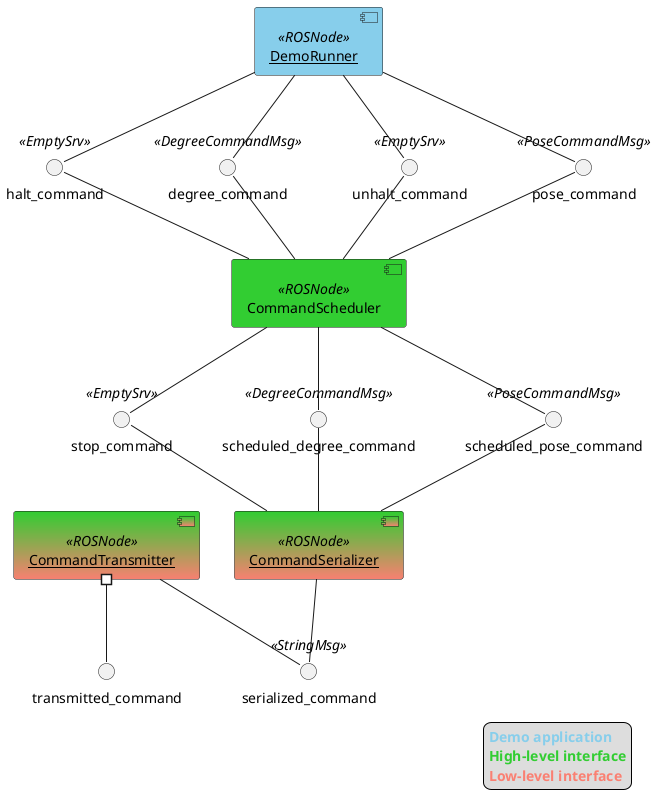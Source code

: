 @startuml

interface halt_command <<EmptySrv>>
interface degree_command <<DegreeCommandMsg>>
interface unhalt_command <<EmptySrv>>
interface pose_command <<PoseCommandMsg>>
interface stop_command <<EmptySrv>>
interface scheduled_degree_command <<DegreeCommandMsg>>
interface scheduled_pose_command <<PoseCommandMsg>>
interface transmitted_command
interface serialized_command <<StringMsg>>

component CommandScheduler <<ROSNode>> #LimeGreen
component "<u>DemoRunner</u>" <<ROSNode>> as DemoRunner #SkyBlue
component "<u>CommandSerializer</u>" <<ROSNode>> as CommandSerializer #LimeGreen-Salmon
component "<u>CommandTransmitter</u>" <<ROSNode>> as CommandTransmitter #LimeGreen-Salmon

DemoRunner -- halt_command
DemoRunner -- degree_command
DemoRunner -- unhalt_command
DemoRunner -- pose_command
halt_command -- CommandScheduler
unhalt_command -- CommandScheduler
pose_command -- CommandScheduler
degree_command -- CommandScheduler
CommandScheduler -- stop_command
CommandScheduler -- scheduled_degree_command
CommandScheduler -- scheduled_pose_command
CommandTransmitter #-- transmitted_command
stop_command -- CommandSerializer
CommandSerializer -- serialized_command
serialized_command -up- CommandTransmitter
scheduled_degree_command -- CommandSerializer
scheduled_pose_command -- CommandSerializer

legend right
  <b><color:SkyBlue>Demo application</color></b>
  <b><color:LimeGreen>High-level interface</color></b>
  <b><color:Salmon>Low-level interface</color></b>
endlegend

@enduml
